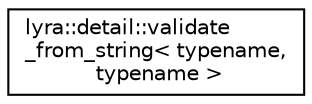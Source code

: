 digraph "Graphical Class Hierarchy"
{
 // INTERACTIVE_SVG=YES
 // LATEX_PDF_SIZE
  edge [fontname="Helvetica",fontsize="10",labelfontname="Helvetica",labelfontsize="10"];
  node [fontname="Helvetica",fontsize="10",shape=record];
  rankdir="LR";
  Node0 [label="lyra::detail::validate\l_from_string\< typename,\l typename \>",height=0.2,width=0.4,color="black", fillcolor="white", style="filled",URL="$structlyra_1_1detail_1_1validate__from__string.html",tooltip=" "];
}

